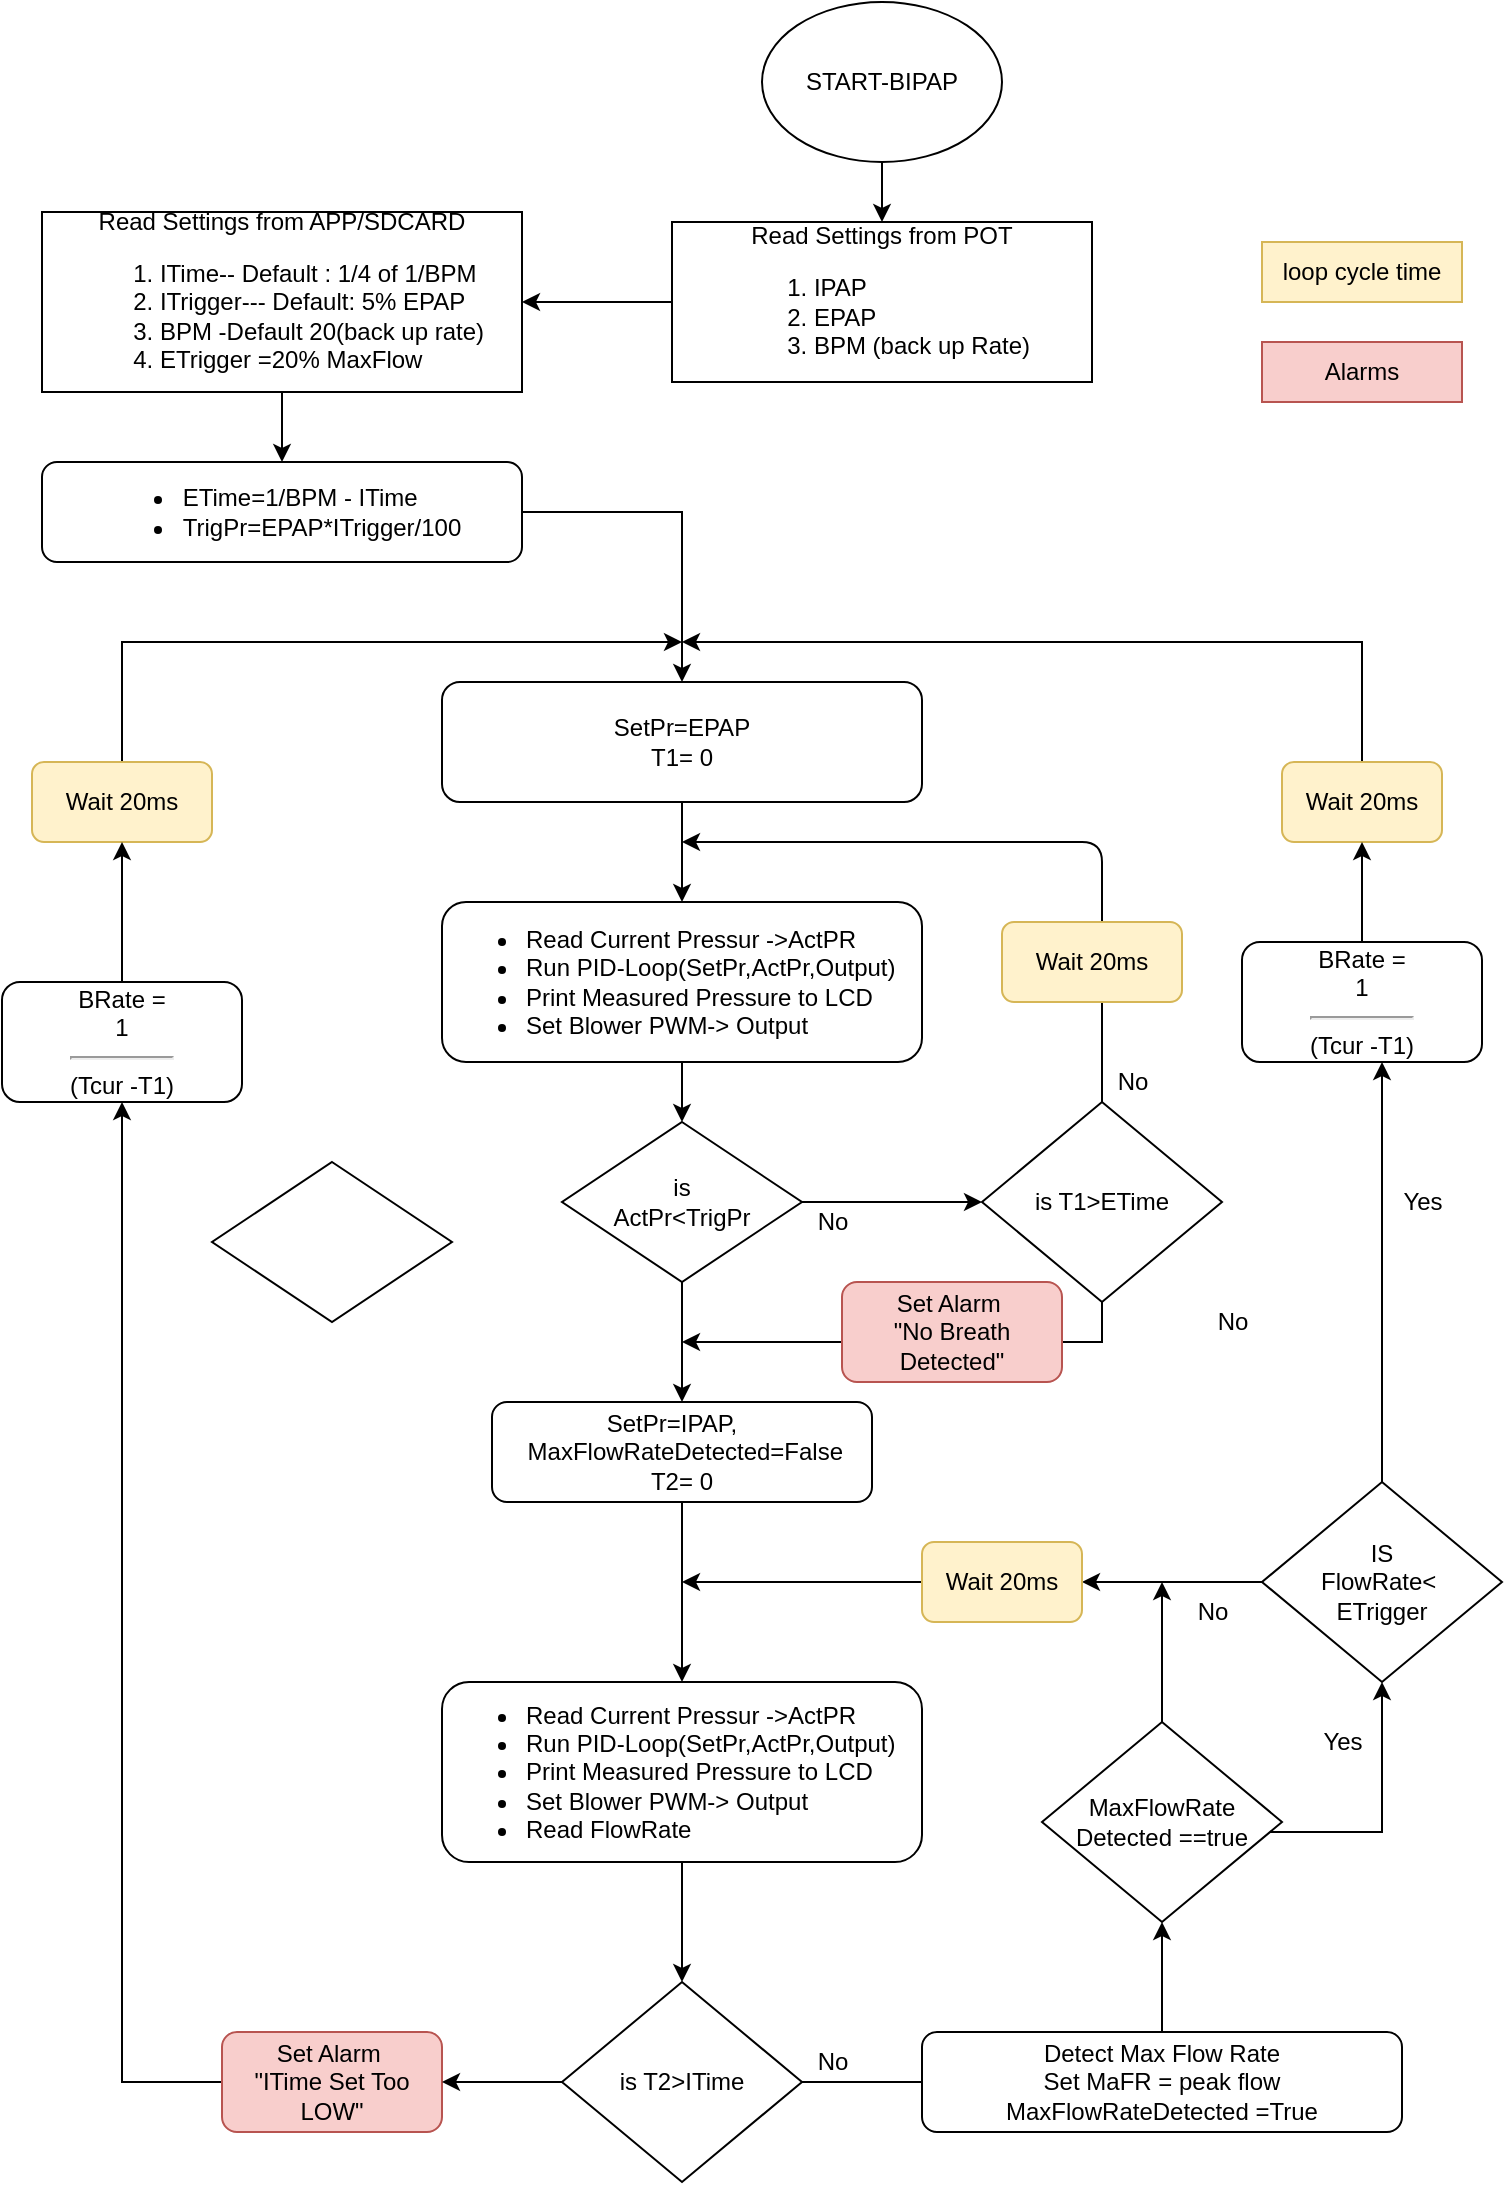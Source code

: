 <mxfile version="13.7.4" type="github">
  <diagram id="CBkBxMGbKQIa2tWG8Eqj" name="Page-1">
    <mxGraphModel dx="868" dy="450" grid="1" gridSize="10" guides="1" tooltips="1" connect="1" arrows="1" fold="1" page="1" pageScale="1" pageWidth="827" pageHeight="1169" math="0" shadow="0">
      <root>
        <mxCell id="0" />
        <mxCell id="1" parent="0" />
        <mxCell id="_8RPCpvjZjzcBCwXv_I6-5" style="edgeStyle=orthogonalEdgeStyle;rounded=0;orthogonalLoop=1;jettySize=auto;html=1;entryX=0.5;entryY=0;entryDx=0;entryDy=0;" parent="1" source="_8RPCpvjZjzcBCwXv_I6-1" target="_8RPCpvjZjzcBCwXv_I6-2" edge="1">
          <mxGeometry relative="1" as="geometry" />
        </mxCell>
        <mxCell id="_8RPCpvjZjzcBCwXv_I6-1" value="START-BIPAP" style="ellipse;whiteSpace=wrap;html=1;" parent="1" vertex="1">
          <mxGeometry x="440" y="10" width="120" height="80" as="geometry" />
        </mxCell>
        <mxCell id="_8RPCpvjZjzcBCwXv_I6-7" style="edgeStyle=orthogonalEdgeStyle;rounded=0;orthogonalLoop=1;jettySize=auto;html=1;entryX=1;entryY=0.5;entryDx=0;entryDy=0;" parent="1" source="_8RPCpvjZjzcBCwXv_I6-2" target="_8RPCpvjZjzcBCwXv_I6-6" edge="1">
          <mxGeometry relative="1" as="geometry" />
        </mxCell>
        <mxCell id="_8RPCpvjZjzcBCwXv_I6-2" value="Read Settings from POT&lt;br&gt;&lt;div align=&quot;left&quot;&gt;&lt;ol&gt;&lt;li&gt;&lt;div&gt;IPAP&lt;/div&gt;&lt;/li&gt;&lt;li&gt;EPAP&lt;/li&gt;&lt;li&gt;BPM (back up Rate)&lt;br&gt;&lt;/li&gt;&lt;/ol&gt;&lt;/div&gt;" style="rounded=0;whiteSpace=wrap;html=1;" parent="1" vertex="1">
          <mxGeometry x="395" y="120" width="210" height="80" as="geometry" />
        </mxCell>
        <mxCell id="ikbd0YLyJ07GOoHk70pH-44" style="edgeStyle=orthogonalEdgeStyle;rounded=0;orthogonalLoop=1;jettySize=auto;html=1;" edge="1" parent="1" source="_8RPCpvjZjzcBCwXv_I6-6" target="_8RPCpvjZjzcBCwXv_I6-8">
          <mxGeometry relative="1" as="geometry" />
        </mxCell>
        <mxCell id="_8RPCpvjZjzcBCwXv_I6-6" value="Read Settings from APP/SDCARD&lt;br&gt;&lt;div align=&quot;left&quot;&gt;&lt;ol&gt;&lt;li&gt;&lt;div&gt;ITime-- Default : 1/4 of 1/BPM&lt;br&gt;&lt;/div&gt;&lt;/li&gt;&lt;li&gt;ITrigger--- Default: 5% EPAP&lt;br&gt;&lt;/li&gt;&lt;li&gt;BPM -Default 20(back up rate)&lt;br&gt;&lt;/li&gt;&lt;li&gt;ETrigger =20% MaxFlow&lt;/li&gt;&lt;/ol&gt;&lt;/div&gt;" style="rounded=0;whiteSpace=wrap;html=1;" parent="1" vertex="1">
          <mxGeometry x="80" y="115" width="240" height="90" as="geometry" />
        </mxCell>
        <mxCell id="ikbd0YLyJ07GOoHk70pH-42" style="edgeStyle=orthogonalEdgeStyle;rounded=0;orthogonalLoop=1;jettySize=auto;html=1;entryX=0.5;entryY=0;entryDx=0;entryDy=0;exitX=1;exitY=0.5;exitDx=0;exitDy=0;" edge="1" parent="1" source="_8RPCpvjZjzcBCwXv_I6-8" target="_8RPCpvjZjzcBCwXv_I6-10">
          <mxGeometry relative="1" as="geometry" />
        </mxCell>
        <mxCell id="_8RPCpvjZjzcBCwXv_I6-8" value="&lt;div align=&quot;left&quot;&gt;&lt;ul&gt;&lt;li&gt;ETime=1/BPM - ITime&lt;/li&gt;&lt;li&gt;TrigPr=EPAP*ITrigger/100&lt;/li&gt;&lt;/ul&gt;&lt;/div&gt;" style="rounded=1;whiteSpace=wrap;html=1;" parent="1" vertex="1">
          <mxGeometry x="80" y="240" width="240" height="50" as="geometry" />
        </mxCell>
        <mxCell id="_8RPCpvjZjzcBCwXv_I6-13" value="" style="edgeStyle=orthogonalEdgeStyle;rounded=0;orthogonalLoop=1;jettySize=auto;html=1;" parent="1" source="_8RPCpvjZjzcBCwXv_I6-10" target="_8RPCpvjZjzcBCwXv_I6-11" edge="1">
          <mxGeometry relative="1" as="geometry" />
        </mxCell>
        <mxCell id="_8RPCpvjZjzcBCwXv_I6-10" value="SetPr=EPAP&lt;br&gt;T1= 0" style="rounded=1;whiteSpace=wrap;html=1;" parent="1" vertex="1">
          <mxGeometry x="280" y="350" width="240" height="60" as="geometry" />
        </mxCell>
        <mxCell id="_8RPCpvjZjzcBCwXv_I6-15" value="" style="edgeStyle=orthogonalEdgeStyle;rounded=0;orthogonalLoop=1;jettySize=auto;html=1;entryX=0.5;entryY=0;entryDx=0;entryDy=0;" parent="1" source="_8RPCpvjZjzcBCwXv_I6-11" target="_8RPCpvjZjzcBCwXv_I6-16" edge="1">
          <mxGeometry relative="1" as="geometry">
            <mxPoint x="400" y="550" as="targetPoint" />
          </mxGeometry>
        </mxCell>
        <mxCell id="_8RPCpvjZjzcBCwXv_I6-11" value="&lt;div align=&quot;left&quot;&gt;&lt;ul&gt;&lt;li&gt;Read Current Pressur -&amp;gt;ActPR&lt;/li&gt;&lt;li&gt;Run PID-Loop(SetPr,ActPr,Output)&lt;/li&gt;&lt;li&gt;Print Measured Pressure to LCD&lt;/li&gt;&lt;li&gt;Set Blower PWM-&amp;gt; Output&lt;br&gt;&lt;/li&gt;&lt;/ul&gt;&lt;/div&gt;" style="rounded=1;whiteSpace=wrap;html=1;align=left;" parent="1" vertex="1">
          <mxGeometry x="280" y="460" width="240" height="80" as="geometry" />
        </mxCell>
        <mxCell id="_8RPCpvjZjzcBCwXv_I6-17" style="edgeStyle=orthogonalEdgeStyle;rounded=0;orthogonalLoop=1;jettySize=auto;html=1;entryX=0;entryY=0.5;entryDx=0;entryDy=0;" parent="1" source="_8RPCpvjZjzcBCwXv_I6-16" target="_8RPCpvjZjzcBCwXv_I6-19" edge="1">
          <mxGeometry relative="1" as="geometry">
            <mxPoint x="540" y="620" as="targetPoint" />
          </mxGeometry>
        </mxCell>
        <mxCell id="_8RPCpvjZjzcBCwXv_I6-45" value="" style="edgeStyle=orthogonalEdgeStyle;rounded=0;orthogonalLoop=1;jettySize=auto;html=1;" parent="1" source="_8RPCpvjZjzcBCwXv_I6-16" target="_8RPCpvjZjzcBCwXv_I6-25" edge="1">
          <mxGeometry relative="1" as="geometry" />
        </mxCell>
        <mxCell id="_8RPCpvjZjzcBCwXv_I6-16" value="is&lt;br&gt;ActPr&amp;lt;TrigPr" style="rhombus;whiteSpace=wrap;html=1;" parent="1" vertex="1">
          <mxGeometry x="340" y="570" width="120" height="80" as="geometry" />
        </mxCell>
        <mxCell id="_8RPCpvjZjzcBCwXv_I6-18" value="No" style="text;html=1;align=center;verticalAlign=middle;resizable=0;points=[];autosize=1;" parent="1" vertex="1">
          <mxGeometry x="460" y="610" width="30" height="20" as="geometry" />
        </mxCell>
        <mxCell id="_8RPCpvjZjzcBCwXv_I6-34" style="edgeStyle=orthogonalEdgeStyle;rounded=0;orthogonalLoop=1;jettySize=auto;html=1;exitX=0.5;exitY=1;exitDx=0;exitDy=0;" parent="1" edge="1" source="_8RPCpvjZjzcBCwXv_I6-19">
          <mxGeometry relative="1" as="geometry">
            <mxPoint x="400" y="680" as="targetPoint" />
            <mxPoint x="600" y="660" as="sourcePoint" />
            <Array as="points">
              <mxPoint x="610" y="680" />
            </Array>
          </mxGeometry>
        </mxCell>
        <mxCell id="_8RPCpvjZjzcBCwXv_I6-19" value="is T1&amp;gt;ETime" style="rhombus;whiteSpace=wrap;html=1;" parent="1" vertex="1">
          <mxGeometry x="550" y="560" width="120" height="100" as="geometry" />
        </mxCell>
        <mxCell id="_8RPCpvjZjzcBCwXv_I6-21" value="No" style="text;html=1;align=center;verticalAlign=middle;resizable=0;points=[];autosize=1;" parent="1" vertex="1">
          <mxGeometry x="610" y="540" width="30" height="20" as="geometry" />
        </mxCell>
        <mxCell id="_8RPCpvjZjzcBCwXv_I6-24" value="" style="endArrow=classic;html=1;exitX=0.5;exitY=0;exitDx=0;exitDy=0;" parent="1" source="_8RPCpvjZjzcBCwXv_I6-19" edge="1">
          <mxGeometry width="50" height="50" relative="1" as="geometry">
            <mxPoint x="610" y="430" as="sourcePoint" />
            <mxPoint x="400" y="430" as="targetPoint" />
            <Array as="points">
              <mxPoint x="610" y="430" />
            </Array>
          </mxGeometry>
        </mxCell>
        <mxCell id="ikbd0YLyJ07GOoHk70pH-46" style="edgeStyle=orthogonalEdgeStyle;rounded=0;orthogonalLoop=1;jettySize=auto;html=1;entryX=0.5;entryY=0;entryDx=0;entryDy=0;" edge="1" parent="1" source="_8RPCpvjZjzcBCwXv_I6-25" target="_8RPCpvjZjzcBCwXv_I6-44">
          <mxGeometry relative="1" as="geometry" />
        </mxCell>
        <mxCell id="_8RPCpvjZjzcBCwXv_I6-25" value="SetPr=IPAP,&amp;nbsp; &amp;nbsp;&lt;br&gt;&amp;nbsp;MaxFlowRateDetected=False&lt;br&gt;T2= 0" style="rounded=1;whiteSpace=wrap;html=1;" parent="1" vertex="1">
          <mxGeometry x="305" y="710" width="190" height="50" as="geometry" />
        </mxCell>
        <mxCell id="_8RPCpvjZjzcBCwXv_I6-35" style="edgeStyle=orthogonalEdgeStyle;rounded=0;orthogonalLoop=1;jettySize=auto;html=1;exitX=0;exitY=0.5;exitDx=0;exitDy=0;" parent="1" source="_8RPCpvjZjzcBCwXv_I6-36" edge="1">
          <mxGeometry relative="1" as="geometry">
            <mxPoint x="400" y="330" as="targetPoint" />
            <Array as="points">
              <mxPoint x="120" y="410" />
              <mxPoint x="120" y="330" />
            </Array>
          </mxGeometry>
        </mxCell>
        <mxCell id="_8RPCpvjZjzcBCwXv_I6-41" style="edgeStyle=orthogonalEdgeStyle;rounded=0;orthogonalLoop=1;jettySize=auto;html=1;entryX=0;entryY=0.5;entryDx=0;entryDy=0;" parent="1" edge="1">
          <mxGeometry relative="1" as="geometry">
            <mxPoint x="460.0" y="1050" as="sourcePoint" />
            <mxPoint x="530" y="1050" as="targetPoint" />
          </mxGeometry>
        </mxCell>
        <mxCell id="_8RPCpvjZjzcBCwXv_I6-27" value="is T2&amp;gt;ITime" style="rhombus;whiteSpace=wrap;html=1;" parent="1" vertex="1">
          <mxGeometry x="340" y="1000" width="120" height="100" as="geometry" />
        </mxCell>
        <mxCell id="_8RPCpvjZjzcBCwXv_I6-30" style="edgeStyle=orthogonalEdgeStyle;rounded=0;orthogonalLoop=1;jettySize=auto;html=1;entryX=0.5;entryY=0;entryDx=0;entryDy=0;" parent="1" target="_8RPCpvjZjzcBCwXv_I6-27" edge="1" source="_8RPCpvjZjzcBCwXv_I6-44">
          <mxGeometry relative="1" as="geometry">
            <mxPoint x="400" y="890" as="sourcePoint" />
            <mxPoint x="400.0" y="950" as="targetPoint" />
          </mxGeometry>
        </mxCell>
        <mxCell id="_8RPCpvjZjzcBCwXv_I6-32" value="No" style="text;html=1;align=center;verticalAlign=middle;resizable=0;points=[];autosize=1;" parent="1" vertex="1">
          <mxGeometry x="460" y="1030" width="30" height="20" as="geometry" />
        </mxCell>
        <mxCell id="_8RPCpvjZjzcBCwXv_I6-37" value="Wait 20ms" style="rounded=1;whiteSpace=wrap;html=1;fillColor=#fff2cc;strokeColor=#d6b656;" parent="1" vertex="1">
          <mxGeometry x="560" y="470" width="90" height="40" as="geometry" />
        </mxCell>
        <mxCell id="ikbd0YLyJ07GOoHk70pH-2" value="No" style="text;html=1;align=center;verticalAlign=middle;resizable=0;points=[];autosize=1;" vertex="1" parent="1">
          <mxGeometry x="650" y="805" width="30" height="20" as="geometry" />
        </mxCell>
        <mxCell id="ikbd0YLyJ07GOoHk70pH-14" style="edgeStyle=orthogonalEdgeStyle;rounded=0;orthogonalLoop=1;jettySize=auto;html=1;entryX=0.5;entryY=1;entryDx=0;entryDy=0;" edge="1" parent="1" source="ikbd0YLyJ07GOoHk70pH-3" target="ikbd0YLyJ07GOoHk70pH-4">
          <mxGeometry relative="1" as="geometry" />
        </mxCell>
        <mxCell id="ikbd0YLyJ07GOoHk70pH-3" value="Detect Max Flow Rate&lt;br&gt;Set MaFR = peak flow&lt;br&gt;MaxFlowRateDetected =True" style="rounded=1;whiteSpace=wrap;html=1;" vertex="1" parent="1">
          <mxGeometry x="520" y="1025" width="240" height="50" as="geometry" />
        </mxCell>
        <mxCell id="ikbd0YLyJ07GOoHk70pH-12" style="edgeStyle=orthogonalEdgeStyle;rounded=0;orthogonalLoop=1;jettySize=auto;html=1;entryX=0.5;entryY=1;entryDx=0;entryDy=0;" edge="1" parent="1" source="ikbd0YLyJ07GOoHk70pH-4">
          <mxGeometry relative="1" as="geometry">
            <mxPoint x="750" y="850" as="targetPoint" />
            <Array as="points">
              <mxPoint x="750" y="925" />
            </Array>
          </mxGeometry>
        </mxCell>
        <mxCell id="ikbd0YLyJ07GOoHk70pH-13" style="edgeStyle=orthogonalEdgeStyle;rounded=0;orthogonalLoop=1;jettySize=auto;html=1;" edge="1" parent="1" source="ikbd0YLyJ07GOoHk70pH-19">
          <mxGeometry relative="1" as="geometry">
            <mxPoint x="400" y="800" as="targetPoint" />
            <Array as="points" />
          </mxGeometry>
        </mxCell>
        <mxCell id="ikbd0YLyJ07GOoHk70pH-21" style="edgeStyle=orthogonalEdgeStyle;rounded=0;orthogonalLoop=1;jettySize=auto;html=1;" edge="1" parent="1" source="ikbd0YLyJ07GOoHk70pH-4">
          <mxGeometry relative="1" as="geometry">
            <mxPoint x="640" y="800" as="targetPoint" />
          </mxGeometry>
        </mxCell>
        <mxCell id="ikbd0YLyJ07GOoHk70pH-4" value="MaxFlowRate&lt;br&gt;Detected ==true" style="rhombus;whiteSpace=wrap;html=1;" vertex="1" parent="1">
          <mxGeometry x="580" y="870" width="120" height="100" as="geometry" />
        </mxCell>
        <mxCell id="ikbd0YLyJ07GOoHk70pH-10" style="edgeStyle=orthogonalEdgeStyle;rounded=0;orthogonalLoop=1;jettySize=auto;html=1;exitX=0.5;exitY=0;exitDx=0;exitDy=0;" edge="1" parent="1" source="ikbd0YLyJ07GOoHk70pH-23">
          <mxGeometry relative="1" as="geometry">
            <mxPoint x="400" y="330" as="targetPoint" />
            <Array as="points">
              <mxPoint x="740" y="330" />
            </Array>
          </mxGeometry>
        </mxCell>
        <mxCell id="ikbd0YLyJ07GOoHk70pH-16" style="edgeStyle=orthogonalEdgeStyle;rounded=0;orthogonalLoop=1;jettySize=auto;html=1;entryX=1;entryY=0.5;entryDx=0;entryDy=0;exitX=0;exitY=0.5;exitDx=0;exitDy=0;" edge="1" parent="1" source="ikbd0YLyJ07GOoHk70pH-8" target="ikbd0YLyJ07GOoHk70pH-19">
          <mxGeometry relative="1" as="geometry">
            <mxPoint x="610" y="800" as="targetPoint" />
            <Array as="points">
              <mxPoint x="680" y="800" />
              <mxPoint x="680" y="800" />
            </Array>
          </mxGeometry>
        </mxCell>
        <mxCell id="ikbd0YLyJ07GOoHk70pH-8" value="IS&lt;br&gt;FlowRate&amp;lt;&amp;nbsp;&lt;br&gt;ETrigger" style="rhombus;whiteSpace=wrap;html=1;" vertex="1" parent="1">
          <mxGeometry x="690" y="750" width="120" height="100" as="geometry" />
        </mxCell>
        <mxCell id="ikbd0YLyJ07GOoHk70pH-11" value="Yes" style="text;html=1;align=center;verticalAlign=middle;resizable=0;points=[];autosize=1;" vertex="1" parent="1">
          <mxGeometry x="750" y="600" width="40" height="20" as="geometry" />
        </mxCell>
        <mxCell id="ikbd0YLyJ07GOoHk70pH-15" value="Yes" style="text;html=1;align=center;verticalAlign=middle;resizable=0;points=[];autosize=1;" vertex="1" parent="1">
          <mxGeometry x="710" y="870" width="40" height="20" as="geometry" />
        </mxCell>
        <mxCell id="ikbd0YLyJ07GOoHk70pH-17" value="No" style="text;html=1;align=center;verticalAlign=middle;resizable=0;points=[];autosize=1;" vertex="1" parent="1">
          <mxGeometry x="660" y="660" width="30" height="20" as="geometry" />
        </mxCell>
        <mxCell id="ikbd0YLyJ07GOoHk70pH-19" value="Wait 20ms" style="rounded=1;whiteSpace=wrap;html=1;fillColor=#fff2cc;strokeColor=#d6b656;" vertex="1" parent="1">
          <mxGeometry x="520" y="780" width="80" height="40" as="geometry" />
        </mxCell>
        <mxCell id="ikbd0YLyJ07GOoHk70pH-25" value="loop cycle time" style="rounded=0;whiteSpace=wrap;html=1;fillColor=#fff2cc;strokeColor=#d6b656;" vertex="1" parent="1">
          <mxGeometry x="690" y="130" width="100" height="30" as="geometry" />
        </mxCell>
        <mxCell id="ikbd0YLyJ07GOoHk70pH-28" value="Set Alarm&amp;nbsp;&lt;br&gt;&quot;No Breath Detected&quot;" style="rounded=1;whiteSpace=wrap;html=1;fillColor=#f8cecc;strokeColor=#b85450;" vertex="1" parent="1">
          <mxGeometry x="480" y="650" width="110" height="50" as="geometry" />
        </mxCell>
        <mxCell id="ikbd0YLyJ07GOoHk70pH-30" value="BRate =&lt;br&gt;1&lt;hr&gt;(Tcur -T1)" style="rounded=1;whiteSpace=wrap;html=1;" vertex="1" parent="1">
          <mxGeometry x="680" y="480" width="120" height="60" as="geometry" />
        </mxCell>
        <mxCell id="ikbd0YLyJ07GOoHk70pH-32" style="edgeStyle=orthogonalEdgeStyle;rounded=0;orthogonalLoop=1;jettySize=auto;html=1;exitX=0.5;exitY=0;exitDx=0;exitDy=0;" edge="1" parent="1" source="ikbd0YLyJ07GOoHk70pH-8" target="ikbd0YLyJ07GOoHk70pH-30">
          <mxGeometry relative="1" as="geometry">
            <mxPoint x="400" y="330" as="targetPoint" />
            <mxPoint x="750" y="640" as="sourcePoint" />
            <Array as="points">
              <mxPoint x="750" y="590" />
              <mxPoint x="750" y="590" />
            </Array>
          </mxGeometry>
        </mxCell>
        <mxCell id="ikbd0YLyJ07GOoHk70pH-23" value="Wait 20ms" style="rounded=1;whiteSpace=wrap;html=1;fillColor=#fff2cc;strokeColor=#d6b656;" vertex="1" parent="1">
          <mxGeometry x="700" y="390" width="80" height="40" as="geometry" />
        </mxCell>
        <mxCell id="ikbd0YLyJ07GOoHk70pH-33" style="edgeStyle=orthogonalEdgeStyle;rounded=0;orthogonalLoop=1;jettySize=auto;html=1;exitX=0.5;exitY=0;exitDx=0;exitDy=0;entryX=0.5;entryY=1;entryDx=0;entryDy=0;" edge="1" parent="1" source="ikbd0YLyJ07GOoHk70pH-30" target="ikbd0YLyJ07GOoHk70pH-23">
          <mxGeometry relative="1" as="geometry">
            <mxPoint x="740" y="440" as="targetPoint" />
            <mxPoint x="740" y="480" as="sourcePoint" />
            <Array as="points" />
          </mxGeometry>
        </mxCell>
        <mxCell id="ikbd0YLyJ07GOoHk70pH-29" value="BRate =&lt;br&gt;1&lt;hr&gt;(Tcur -T1)" style="rounded=1;whiteSpace=wrap;html=1;" vertex="1" parent="1">
          <mxGeometry x="60" y="500" width="120" height="60" as="geometry" />
        </mxCell>
        <mxCell id="ikbd0YLyJ07GOoHk70pH-35" style="edgeStyle=orthogonalEdgeStyle;rounded=0;orthogonalLoop=1;jettySize=auto;html=1;exitX=0;exitY=0.5;exitDx=0;exitDy=0;" edge="1" parent="1" source="ikbd0YLyJ07GOoHk70pH-26" target="ikbd0YLyJ07GOoHk70pH-29">
          <mxGeometry relative="1" as="geometry">
            <mxPoint x="400" y="330" as="targetPoint" />
            <Array as="points" />
            <mxPoint x="340" y="970" as="sourcePoint" />
          </mxGeometry>
        </mxCell>
        <mxCell id="ikbd0YLyJ07GOoHk70pH-26" value="Set Alarm&amp;nbsp;&lt;br&gt;&quot;ITime Set Too LOW&quot;" style="rounded=1;whiteSpace=wrap;html=1;fillColor=#f8cecc;strokeColor=#b85450;" vertex="1" parent="1">
          <mxGeometry x="170" y="1025" width="110" height="50" as="geometry" />
        </mxCell>
        <mxCell id="ikbd0YLyJ07GOoHk70pH-36" style="edgeStyle=orthogonalEdgeStyle;rounded=0;orthogonalLoop=1;jettySize=auto;html=1;exitX=0;exitY=0.5;exitDx=0;exitDy=0;" edge="1" parent="1">
          <mxGeometry relative="1" as="geometry">
            <mxPoint x="280" y="1050" as="targetPoint" />
            <Array as="points">
              <mxPoint x="310" y="1050" />
              <mxPoint x="310" y="1050" />
            </Array>
            <mxPoint x="340.0" y="1050" as="sourcePoint" />
          </mxGeometry>
        </mxCell>
        <mxCell id="_8RPCpvjZjzcBCwXv_I6-36" value="Wait 20ms" style="rounded=1;whiteSpace=wrap;html=1;fillColor=#fff2cc;strokeColor=#d6b656;" parent="1" vertex="1">
          <mxGeometry x="75" y="390" width="90" height="40" as="geometry" />
        </mxCell>
        <mxCell id="ikbd0YLyJ07GOoHk70pH-37" style="edgeStyle=orthogonalEdgeStyle;rounded=0;orthogonalLoop=1;jettySize=auto;html=1;" edge="1" parent="1" target="_8RPCpvjZjzcBCwXv_I6-36">
          <mxGeometry relative="1" as="geometry">
            <mxPoint x="400" y="330" as="targetPoint" />
            <Array as="points">
              <mxPoint x="120" y="460" />
              <mxPoint x="120" y="460" />
            </Array>
            <mxPoint x="120" y="500" as="sourcePoint" />
          </mxGeometry>
        </mxCell>
        <mxCell id="ikbd0YLyJ07GOoHk70pH-38" value="Alarms" style="rounded=0;whiteSpace=wrap;html=1;fillColor=#f8cecc;strokeColor=#b85450;" vertex="1" parent="1">
          <mxGeometry x="690" y="180" width="100" height="30" as="geometry" />
        </mxCell>
        <mxCell id="_8RPCpvjZjzcBCwXv_I6-44" value="&lt;div align=&quot;left&quot;&gt;&lt;ul&gt;&lt;li&gt;Read Current Pressur -&amp;gt;ActPR&lt;/li&gt;&lt;li&gt;Run PID-Loop(SetPr,ActPr,Output)&lt;/li&gt;&lt;li&gt;Print Measured Pressure to LCD&lt;/li&gt;&lt;li&gt;Set Blower PWM-&amp;gt; Output&lt;br&gt;&lt;/li&gt;&lt;li&gt;Read FlowRate&lt;/li&gt;&lt;/ul&gt;&lt;/div&gt;" style="rounded=1;whiteSpace=wrap;html=1;align=left;" parent="1" vertex="1">
          <mxGeometry x="280" y="850" width="240" height="90" as="geometry" />
        </mxCell>
        <mxCell id="ikbd0YLyJ07GOoHk70pH-47" value="" style="rhombus;whiteSpace=wrap;html=1;" vertex="1" parent="1">
          <mxGeometry x="165" y="590" width="120" height="80" as="geometry" />
        </mxCell>
      </root>
    </mxGraphModel>
  </diagram>
</mxfile>
